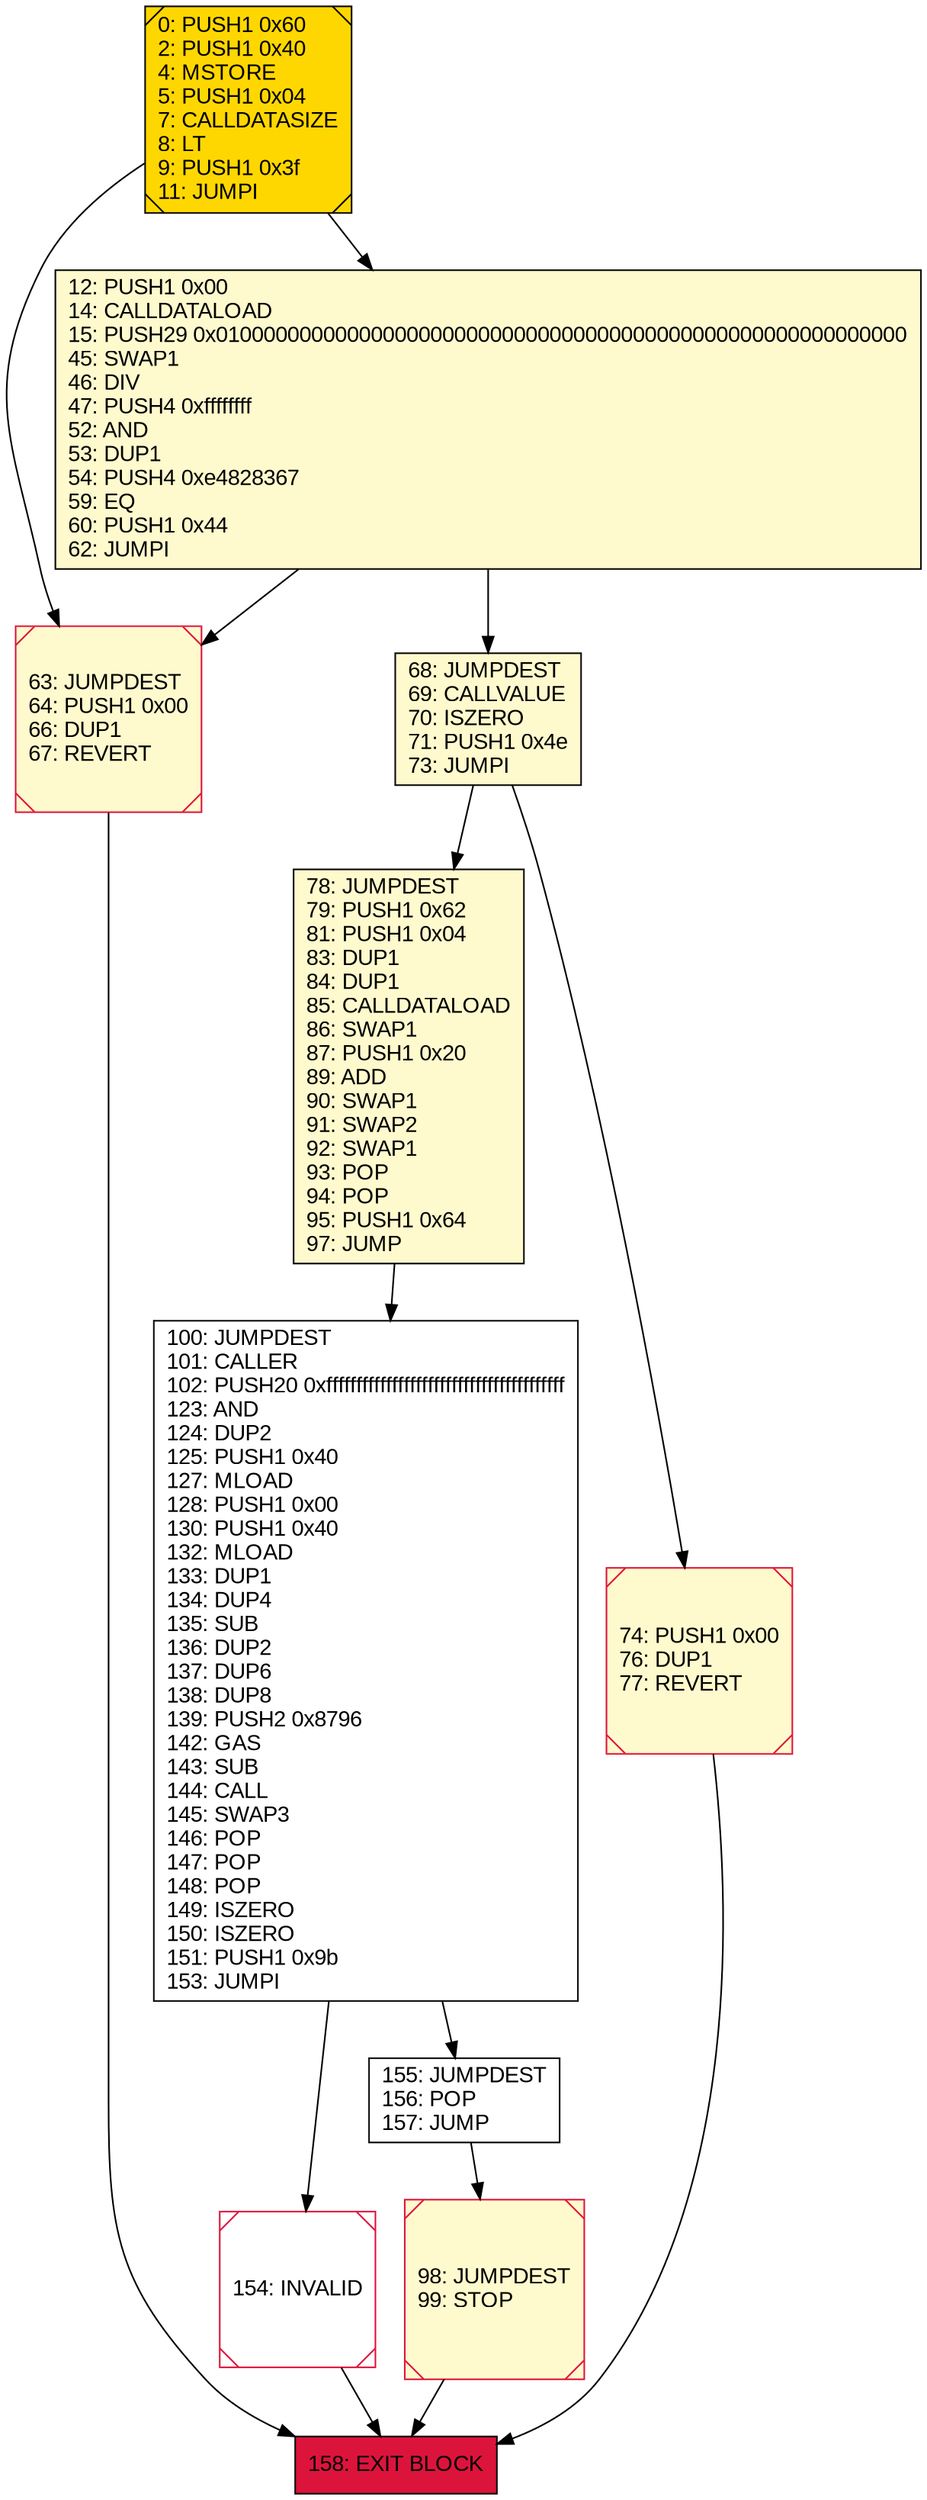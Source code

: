 digraph G {
bgcolor=transparent rankdir=UD;
node [shape=box style=filled color=black fillcolor=white fontname=arial fontcolor=black];
78 [label="78: JUMPDEST\l79: PUSH1 0x62\l81: PUSH1 0x04\l83: DUP1\l84: DUP1\l85: CALLDATALOAD\l86: SWAP1\l87: PUSH1 0x20\l89: ADD\l90: SWAP1\l91: SWAP2\l92: SWAP1\l93: POP\l94: POP\l95: PUSH1 0x64\l97: JUMP\l" fillcolor=lemonchiffon ];
100 [label="100: JUMPDEST\l101: CALLER\l102: PUSH20 0xffffffffffffffffffffffffffffffffffffffff\l123: AND\l124: DUP2\l125: PUSH1 0x40\l127: MLOAD\l128: PUSH1 0x00\l130: PUSH1 0x40\l132: MLOAD\l133: DUP1\l134: DUP4\l135: SUB\l136: DUP2\l137: DUP6\l138: DUP8\l139: PUSH2 0x8796\l142: GAS\l143: SUB\l144: CALL\l145: SWAP3\l146: POP\l147: POP\l148: POP\l149: ISZERO\l150: ISZERO\l151: PUSH1 0x9b\l153: JUMPI\l" ];
154 [label="154: INVALID\l" shape=Msquare color=crimson ];
98 [label="98: JUMPDEST\l99: STOP\l" fillcolor=lemonchiffon shape=Msquare color=crimson ];
68 [label="68: JUMPDEST\l69: CALLVALUE\l70: ISZERO\l71: PUSH1 0x4e\l73: JUMPI\l" fillcolor=lemonchiffon ];
63 [label="63: JUMPDEST\l64: PUSH1 0x00\l66: DUP1\l67: REVERT\l" fillcolor=lemonchiffon shape=Msquare color=crimson ];
74 [label="74: PUSH1 0x00\l76: DUP1\l77: REVERT\l" fillcolor=lemonchiffon shape=Msquare color=crimson ];
12 [label="12: PUSH1 0x00\l14: CALLDATALOAD\l15: PUSH29 0x0100000000000000000000000000000000000000000000000000000000\l45: SWAP1\l46: DIV\l47: PUSH4 0xffffffff\l52: AND\l53: DUP1\l54: PUSH4 0xe4828367\l59: EQ\l60: PUSH1 0x44\l62: JUMPI\l" fillcolor=lemonchiffon ];
155 [label="155: JUMPDEST\l156: POP\l157: JUMP\l" ];
0 [label="0: PUSH1 0x60\l2: PUSH1 0x40\l4: MSTORE\l5: PUSH1 0x04\l7: CALLDATASIZE\l8: LT\l9: PUSH1 0x3f\l11: JUMPI\l" fillcolor=lemonchiffon shape=Msquare fillcolor=gold ];
158 [label="158: EXIT BLOCK\l" fillcolor=crimson ];
63 -> 158;
12 -> 68;
12 -> 63;
100 -> 154;
98 -> 158;
155 -> 98;
68 -> 78;
78 -> 100;
0 -> 12;
68 -> 74;
0 -> 63;
74 -> 158;
154 -> 158;
100 -> 155;
}